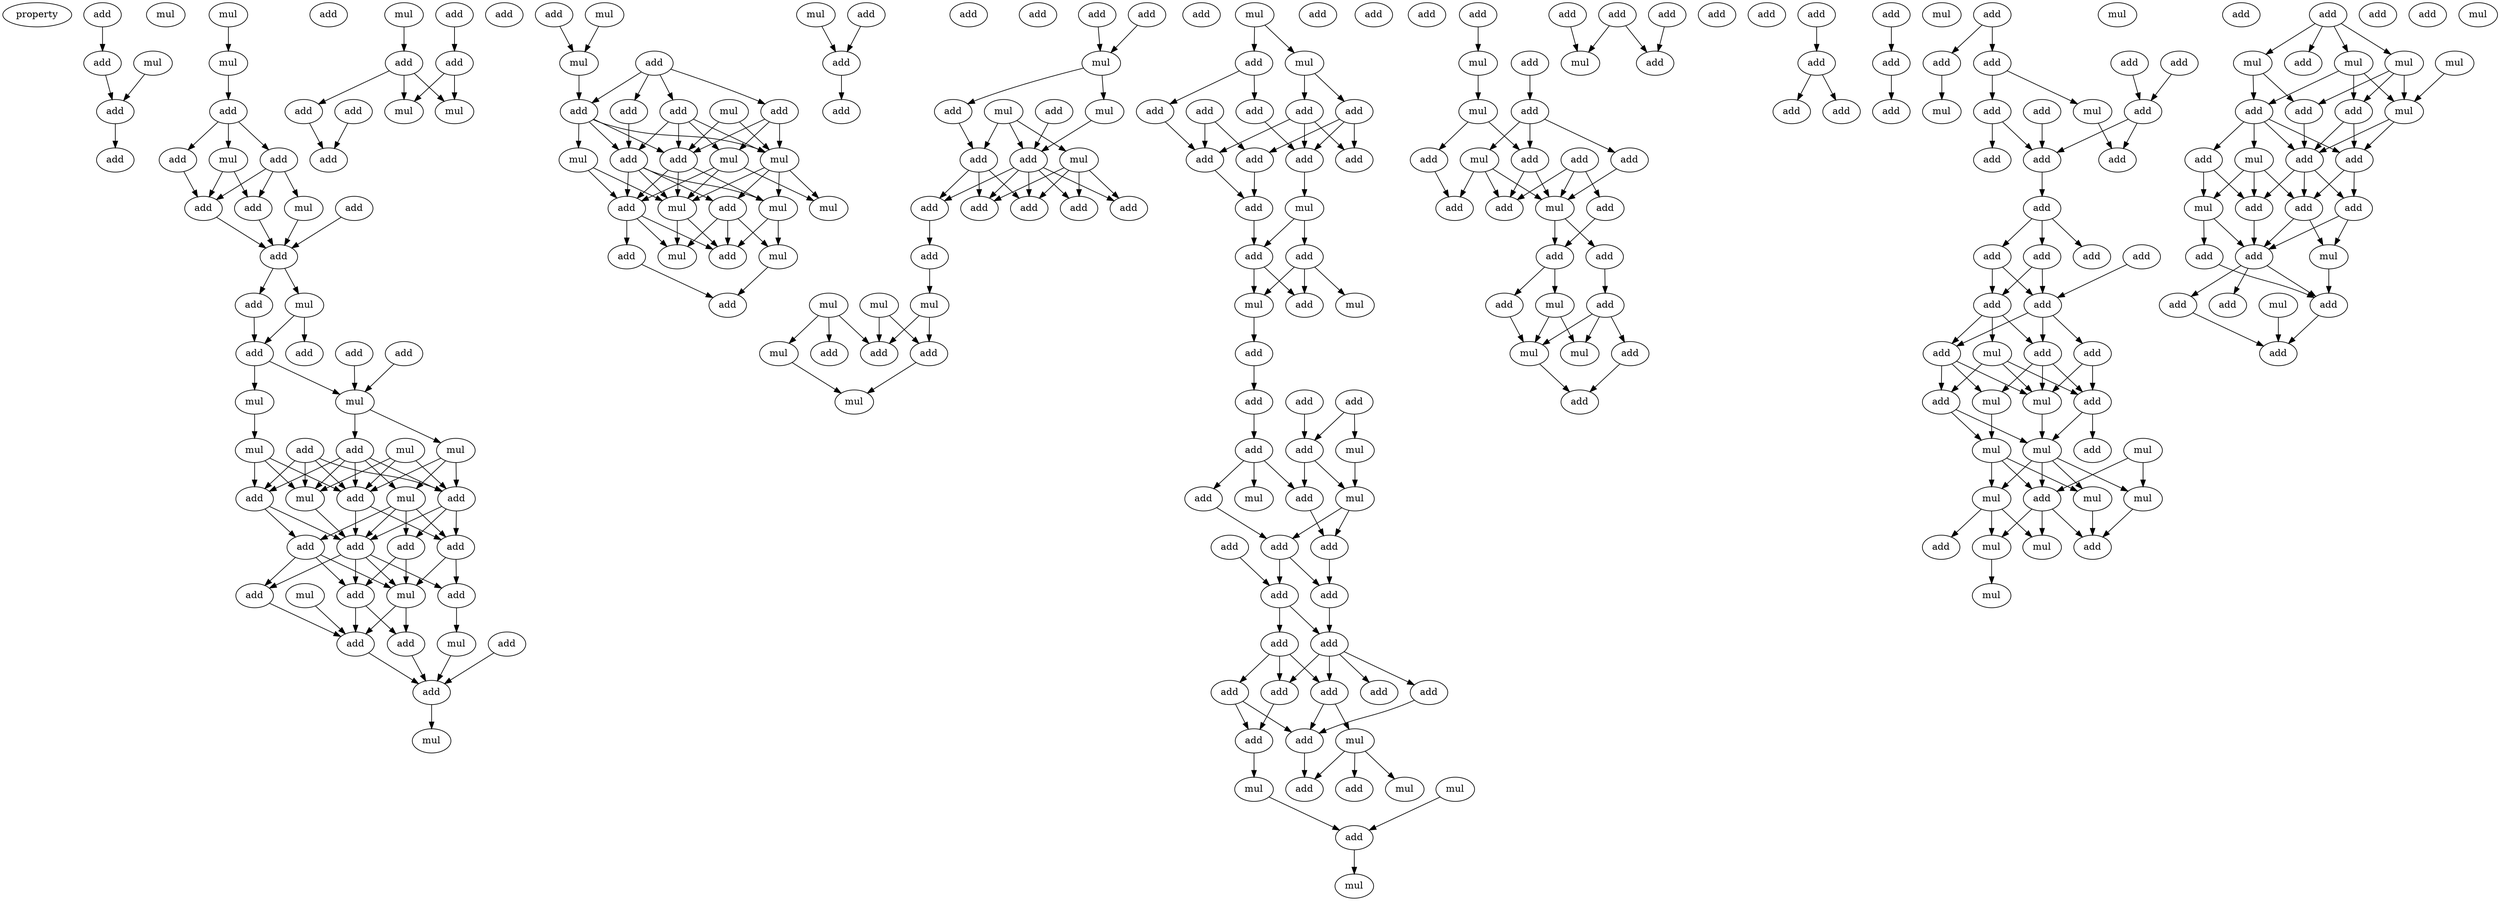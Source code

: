 digraph {
    node [fontcolor=black]
    property [mul=2,lf=1.8]
    0 [ label = add ];
    1 [ label = mul ];
    2 [ label = mul ];
    3 [ label = add ];
    4 [ label = mul ];
    5 [ label = add ];
    6 [ label = mul ];
    7 [ label = add ];
    8 [ label = add ];
    9 [ label = mul ];
    10 [ label = add ];
    11 [ label = add ];
    12 [ label = add ];
    13 [ label = mul ];
    14 [ label = add ];
    15 [ label = add ];
    16 [ label = add ];
    17 [ label = mul ];
    18 [ label = add ];
    19 [ label = add ];
    20 [ label = add ];
    21 [ label = add ];
    22 [ label = add ];
    23 [ label = mul ];
    24 [ label = mul ];
    25 [ label = mul ];
    26 [ label = mul ];
    27 [ label = add ];
    28 [ label = add ];
    29 [ label = mul ];
    30 [ label = add ];
    31 [ label = mul ];
    32 [ label = add ];
    33 [ label = add ];
    34 [ label = mul ];
    35 [ label = add ];
    36 [ label = add ];
    37 [ label = add ];
    38 [ label = add ];
    39 [ label = mul ];
    40 [ label = add ];
    41 [ label = mul ];
    42 [ label = add ];
    43 [ label = add ];
    44 [ label = add ];
    45 [ label = add ];
    46 [ label = mul ];
    47 [ label = add ];
    48 [ label = add ];
    49 [ label = add ];
    50 [ label = mul ];
    51 [ label = mul ];
    52 [ label = add ];
    53 [ label = add ];
    54 [ label = add ];
    55 [ label = add ];
    56 [ label = add ];
    57 [ label = mul ];
    58 [ label = mul ];
    59 [ label = add ];
    60 [ label = add ];
    61 [ label = add ];
    62 [ label = mul ];
    63 [ label = mul ];
    64 [ label = add ];
    65 [ label = add ];
    66 [ label = add ];
    67 [ label = add ];
    68 [ label = add ];
    69 [ label = mul ];
    70 [ label = add ];
    71 [ label = add ];
    72 [ label = mul ];
    73 [ label = mul ];
    74 [ label = mul ];
    75 [ label = mul ];
    76 [ label = mul ];
    77 [ label = add ];
    78 [ label = add ];
    79 [ label = mul ];
    80 [ label = mul ];
    81 [ label = add ];
    82 [ label = mul ];
    83 [ label = add ];
    84 [ label = add ];
    85 [ label = mul ];
    86 [ label = add ];
    87 [ label = add ];
    88 [ label = add ];
    89 [ label = add ];
    90 [ label = add ];
    91 [ label = add ];
    92 [ label = add ];
    93 [ label = mul ];
    94 [ label = mul ];
    95 [ label = add ];
    96 [ label = mul ];
    97 [ label = add ];
    98 [ label = add ];
    99 [ label = add ];
    100 [ label = mul ];
    101 [ label = add ];
    102 [ label = add ];
    103 [ label = add ];
    104 [ label = add ];
    105 [ label = add ];
    106 [ label = add ];
    107 [ label = mul ];
    108 [ label = mul ];
    109 [ label = mul ];
    110 [ label = mul ];
    111 [ label = add ];
    112 [ label = add ];
    113 [ label = add ];
    114 [ label = mul ];
    115 [ label = add ];
    116 [ label = mul ];
    117 [ label = mul ];
    118 [ label = add ];
    119 [ label = add ];
    120 [ label = add ];
    121 [ label = add ];
    122 [ label = add ];
    123 [ label = add ];
    124 [ label = add ];
    125 [ label = add ];
    126 [ label = add ];
    127 [ label = add ];
    128 [ label = add ];
    129 [ label = mul ];
    130 [ label = add ];
    131 [ label = add ];
    132 [ label = mul ];
    133 [ label = add ];
    134 [ label = mul ];
    135 [ label = add ];
    136 [ label = add ];
    137 [ label = add ];
    138 [ label = add ];
    139 [ label = add ];
    140 [ label = mul ];
    141 [ label = add ];
    142 [ label = add ];
    143 [ label = mul ];
    144 [ label = add ];
    145 [ label = mul ];
    146 [ label = add ];
    147 [ label = add ];
    148 [ label = add ];
    149 [ label = add ];
    150 [ label = add ];
    151 [ label = add ];
    152 [ label = add ];
    153 [ label = add ];
    154 [ label = add ];
    155 [ label = add ];
    156 [ label = add ];
    157 [ label = add ];
    158 [ label = add ];
    159 [ label = add ];
    160 [ label = mul ];
    161 [ label = mul ];
    162 [ label = add ];
    163 [ label = mul ];
    164 [ label = mul ];
    165 [ label = add ];
    166 [ label = add ];
    167 [ label = mul ];
    168 [ label = add ];
    169 [ label = add ];
    170 [ label = add ];
    171 [ label = add ];
    172 [ label = add ];
    173 [ label = mul ];
    174 [ label = mul ];
    175 [ label = add ];
    176 [ label = add ];
    177 [ label = add ];
    178 [ label = mul ];
    179 [ label = add ];
    180 [ label = add ];
    181 [ label = add ];
    182 [ label = add ];
    183 [ label = mul ];
    184 [ label = add ];
    185 [ label = add ];
    186 [ label = add ];
    187 [ label = add ];
    188 [ label = mul ];
    189 [ label = add ];
    190 [ label = mul ];
    191 [ label = mul ];
    192 [ label = add ];
    193 [ label = add ];
    194 [ label = add ];
    195 [ label = add ];
    196 [ label = add ];
    197 [ label = add ];
    198 [ label = mul ];
    199 [ label = add ];
    200 [ label = add ];
    201 [ label = add ];
    202 [ label = add ];
    203 [ label = add ];
    204 [ label = mul ];
    205 [ label = add ];
    206 [ label = add ];
    207 [ label = add ];
    208 [ label = add ];
    209 [ label = add ];
    210 [ label = mul ];
    211 [ label = add ];
    212 [ label = add ];
    213 [ label = add ];
    214 [ label = add ];
    215 [ label = add ];
    216 [ label = mul ];
    217 [ label = mul ];
    218 [ label = add ];
    219 [ label = add ];
    220 [ label = add ];
    221 [ label = add ];
    222 [ label = add ];
    223 [ label = add ];
    224 [ label = add ];
    225 [ label = add ];
    226 [ label = add ];
    227 [ label = add ];
    228 [ label = add ];
    229 [ label = add ];
    230 [ label = add ];
    231 [ label = mul ];
    232 [ label = add ];
    233 [ label = add ];
    234 [ label = add ];
    235 [ label = mul ];
    236 [ label = add ];
    237 [ label = mul ];
    238 [ label = add ];
    239 [ label = mul ];
    240 [ label = mul ];
    241 [ label = mul ];
    242 [ label = mul ];
    243 [ label = mul ];
    244 [ label = add ];
    245 [ label = mul ];
    246 [ label = mul ];
    247 [ label = mul ];
    248 [ label = add ];
    249 [ label = add ];
    250 [ label = add ];
    251 [ label = mul ];
    252 [ label = add ];
    253 [ label = add ];
    254 [ label = mul ];
    255 [ label = mul ];
    256 [ label = mul ];
    257 [ label = mul ];
    258 [ label = add ];
    259 [ label = add ];
    260 [ label = mul ];
    261 [ label = add ];
    262 [ label = add ];
    263 [ label = add ];
    264 [ label = add ];
    265 [ label = mul ];
    266 [ label = add ];
    267 [ label = mul ];
    268 [ label = add ];
    269 [ label = add ];
    270 [ label = add ];
    271 [ label = mul ];
    272 [ label = add ];
    273 [ label = add ];
    274 [ label = mul ];
    275 [ label = add ];
    276 [ label = add ];
    277 [ label = add ];
    278 [ label = add ];
    279 [ label = add ];
    280 [ label = mul ];
    0 -> 3 [ name = 0 ];
    2 -> 5 [ name = 1 ];
    3 -> 5 [ name = 2 ];
    4 -> 6 [ name = 3 ];
    5 -> 7 [ name = 4 ];
    6 -> 8 [ name = 5 ];
    8 -> 9 [ name = 6 ];
    8 -> 10 [ name = 7 ];
    8 -> 11 [ name = 8 ];
    9 -> 14 [ name = 9 ];
    9 -> 15 [ name = 10 ];
    10 -> 13 [ name = 11 ];
    10 -> 14 [ name = 12 ];
    10 -> 15 [ name = 13 ];
    11 -> 14 [ name = 14 ];
    12 -> 16 [ name = 15 ];
    13 -> 16 [ name = 16 ];
    14 -> 16 [ name = 17 ];
    15 -> 16 [ name = 18 ];
    16 -> 17 [ name = 19 ];
    16 -> 18 [ name = 20 ];
    17 -> 20 [ name = 21 ];
    17 -> 21 [ name = 22 ];
    18 -> 20 [ name = 23 ];
    19 -> 23 [ name = 24 ];
    20 -> 23 [ name = 25 ];
    20 -> 24 [ name = 26 ];
    22 -> 23 [ name = 27 ];
    23 -> 27 [ name = 28 ];
    23 -> 29 [ name = 29 ];
    24 -> 25 [ name = 30 ];
    25 -> 30 [ name = 31 ];
    25 -> 33 [ name = 32 ];
    25 -> 34 [ name = 33 ];
    26 -> 30 [ name = 34 ];
    26 -> 32 [ name = 35 ];
    26 -> 34 [ name = 36 ];
    27 -> 30 [ name = 37 ];
    27 -> 31 [ name = 38 ];
    27 -> 32 [ name = 39 ];
    27 -> 33 [ name = 40 ];
    27 -> 34 [ name = 41 ];
    28 -> 30 [ name = 42 ];
    28 -> 32 [ name = 43 ];
    28 -> 33 [ name = 44 ];
    28 -> 34 [ name = 45 ];
    29 -> 30 [ name = 46 ];
    29 -> 31 [ name = 47 ];
    29 -> 32 [ name = 48 ];
    30 -> 35 [ name = 49 ];
    30 -> 37 [ name = 50 ];
    31 -> 35 [ name = 51 ];
    31 -> 36 [ name = 52 ];
    31 -> 37 [ name = 53 ];
    31 -> 38 [ name = 54 ];
    32 -> 35 [ name = 55 ];
    32 -> 37 [ name = 56 ];
    32 -> 38 [ name = 57 ];
    33 -> 35 [ name = 58 ];
    33 -> 36 [ name = 59 ];
    34 -> 35 [ name = 60 ];
    35 -> 39 [ name = 61 ];
    35 -> 40 [ name = 62 ];
    35 -> 42 [ name = 63 ];
    35 -> 43 [ name = 64 ];
    36 -> 39 [ name = 65 ];
    36 -> 42 [ name = 66 ];
    36 -> 43 [ name = 67 ];
    37 -> 39 [ name = 68 ];
    37 -> 40 [ name = 69 ];
    38 -> 39 [ name = 70 ];
    38 -> 42 [ name = 71 ];
    39 -> 45 [ name = 72 ];
    39 -> 47 [ name = 73 ];
    40 -> 46 [ name = 74 ];
    41 -> 47 [ name = 75 ];
    42 -> 45 [ name = 76 ];
    42 -> 47 [ name = 77 ];
    43 -> 47 [ name = 78 ];
    44 -> 48 [ name = 79 ];
    45 -> 48 [ name = 80 ];
    46 -> 48 [ name = 81 ];
    47 -> 48 [ name = 82 ];
    48 -> 50 [ name = 83 ];
    51 -> 53 [ name = 84 ];
    52 -> 54 [ name = 85 ];
    53 -> 56 [ name = 86 ];
    53 -> 57 [ name = 87 ];
    53 -> 58 [ name = 88 ];
    54 -> 57 [ name = 89 ];
    54 -> 58 [ name = 90 ];
    56 -> 60 [ name = 91 ];
    59 -> 60 [ name = 92 ];
    61 -> 63 [ name = 93 ];
    62 -> 63 [ name = 94 ];
    63 -> 67 [ name = 95 ];
    64 -> 65 [ name = 96 ];
    64 -> 66 [ name = 97 ];
    64 -> 67 [ name = 98 ];
    64 -> 68 [ name = 99 ];
    65 -> 70 [ name = 100 ];
    65 -> 72 [ name = 101 ];
    65 -> 74 [ name = 102 ];
    66 -> 71 [ name = 103 ];
    67 -> 70 [ name = 104 ];
    67 -> 71 [ name = 105 ];
    67 -> 73 [ name = 106 ];
    67 -> 74 [ name = 107 ];
    68 -> 70 [ name = 108 ];
    68 -> 71 [ name = 109 ];
    68 -> 72 [ name = 110 ];
    68 -> 74 [ name = 111 ];
    69 -> 70 [ name = 112 ];
    69 -> 74 [ name = 113 ];
    70 -> 76 [ name = 114 ];
    70 -> 77 [ name = 115 ];
    70 -> 79 [ name = 116 ];
    71 -> 76 [ name = 117 ];
    71 -> 77 [ name = 118 ];
    71 -> 78 [ name = 119 ];
    71 -> 79 [ name = 120 ];
    72 -> 75 [ name = 121 ];
    72 -> 76 [ name = 122 ];
    72 -> 77 [ name = 123 ];
    73 -> 76 [ name = 124 ];
    73 -> 77 [ name = 125 ];
    74 -> 75 [ name = 126 ];
    74 -> 76 [ name = 127 ];
    74 -> 78 [ name = 128 ];
    74 -> 79 [ name = 129 ];
    76 -> 82 [ name = 130 ];
    76 -> 83 [ name = 131 ];
    77 -> 81 [ name = 132 ];
    77 -> 82 [ name = 133 ];
    77 -> 83 [ name = 134 ];
    78 -> 80 [ name = 135 ];
    78 -> 82 [ name = 136 ];
    78 -> 83 [ name = 137 ];
    79 -> 80 [ name = 138 ];
    79 -> 83 [ name = 139 ];
    80 -> 84 [ name = 140 ];
    81 -> 84 [ name = 141 ];
    85 -> 88 [ name = 142 ];
    86 -> 88 [ name = 143 ];
    88 -> 92 [ name = 144 ];
    90 -> 93 [ name = 145 ];
    91 -> 93 [ name = 146 ];
    93 -> 96 [ name = 147 ];
    93 -> 97 [ name = 148 ];
    94 -> 98 [ name = 149 ];
    94 -> 99 [ name = 150 ];
    94 -> 100 [ name = 151 ];
    95 -> 99 [ name = 152 ];
    96 -> 99 [ name = 153 ];
    97 -> 98 [ name = 154 ];
    98 -> 101 [ name = 155 ];
    98 -> 103 [ name = 156 ];
    98 -> 104 [ name = 157 ];
    99 -> 101 [ name = 158 ];
    99 -> 102 [ name = 159 ];
    99 -> 103 [ name = 160 ];
    99 -> 104 [ name = 161 ];
    99 -> 105 [ name = 162 ];
    100 -> 101 [ name = 163 ];
    100 -> 102 [ name = 164 ];
    100 -> 104 [ name = 165 ];
    100 -> 105 [ name = 166 ];
    103 -> 106 [ name = 167 ];
    106 -> 108 [ name = 168 ];
    107 -> 110 [ name = 169 ];
    107 -> 111 [ name = 170 ];
    107 -> 113 [ name = 171 ];
    108 -> 112 [ name = 172 ];
    108 -> 113 [ name = 173 ];
    109 -> 112 [ name = 174 ];
    109 -> 113 [ name = 175 ];
    110 -> 114 [ name = 176 ];
    112 -> 114 [ name = 177 ];
    116 -> 117 [ name = 178 ];
    116 -> 118 [ name = 179 ];
    117 -> 121 [ name = 180 ];
    117 -> 123 [ name = 181 ];
    118 -> 119 [ name = 182 ];
    118 -> 120 [ name = 183 ];
    119 -> 124 [ name = 184 ];
    120 -> 126 [ name = 185 ];
    121 -> 124 [ name = 186 ];
    121 -> 125 [ name = 187 ];
    121 -> 127 [ name = 188 ];
    122 -> 126 [ name = 189 ];
    122 -> 127 [ name = 190 ];
    123 -> 124 [ name = 191 ];
    123 -> 125 [ name = 192 ];
    123 -> 126 [ name = 193 ];
    124 -> 129 [ name = 194 ];
    126 -> 128 [ name = 195 ];
    127 -> 128 [ name = 196 ];
    128 -> 130 [ name = 197 ];
    129 -> 130 [ name = 198 ];
    129 -> 131 [ name = 199 ];
    130 -> 133 [ name = 200 ];
    130 -> 134 [ name = 201 ];
    131 -> 132 [ name = 202 ];
    131 -> 133 [ name = 203 ];
    131 -> 134 [ name = 204 ];
    134 -> 135 [ name = 205 ];
    135 -> 138 [ name = 206 ];
    136 -> 141 [ name = 207 ];
    137 -> 140 [ name = 208 ];
    137 -> 141 [ name = 209 ];
    138 -> 139 [ name = 210 ];
    139 -> 142 [ name = 211 ];
    139 -> 143 [ name = 212 ];
    139 -> 144 [ name = 213 ];
    140 -> 145 [ name = 214 ];
    141 -> 144 [ name = 215 ];
    141 -> 145 [ name = 216 ];
    142 -> 148 [ name = 217 ];
    144 -> 146 [ name = 218 ];
    145 -> 146 [ name = 219 ];
    145 -> 148 [ name = 220 ];
    146 -> 149 [ name = 221 ];
    147 -> 150 [ name = 222 ];
    148 -> 149 [ name = 223 ];
    148 -> 150 [ name = 224 ];
    149 -> 152 [ name = 225 ];
    150 -> 151 [ name = 226 ];
    150 -> 152 [ name = 227 ];
    151 -> 153 [ name = 228 ];
    151 -> 155 [ name = 229 ];
    151 -> 157 [ name = 230 ];
    152 -> 153 [ name = 231 ];
    152 -> 154 [ name = 232 ];
    152 -> 155 [ name = 233 ];
    152 -> 156 [ name = 234 ];
    153 -> 159 [ name = 235 ];
    153 -> 160 [ name = 236 ];
    154 -> 159 [ name = 237 ];
    155 -> 158 [ name = 238 ];
    157 -> 158 [ name = 239 ];
    157 -> 159 [ name = 240 ];
    158 -> 163 [ name = 241 ];
    159 -> 165 [ name = 242 ];
    160 -> 162 [ name = 243 ];
    160 -> 164 [ name = 244 ];
    160 -> 165 [ name = 245 ];
    161 -> 166 [ name = 246 ];
    163 -> 166 [ name = 247 ];
    166 -> 167 [ name = 248 ];
    171 -> 173 [ name = 249 ];
    172 -> 175 [ name = 250 ];
    173 -> 174 [ name = 251 ];
    174 -> 176 [ name = 252 ];
    174 -> 180 [ name = 253 ];
    175 -> 177 [ name = 254 ];
    175 -> 178 [ name = 255 ];
    175 -> 180 [ name = 256 ];
    176 -> 182 [ name = 257 ];
    177 -> 183 [ name = 258 ];
    178 -> 181 [ name = 259 ];
    178 -> 182 [ name = 260 ];
    178 -> 183 [ name = 261 ];
    179 -> 181 [ name = 262 ];
    179 -> 183 [ name = 263 ];
    179 -> 184 [ name = 264 ];
    180 -> 181 [ name = 265 ];
    180 -> 183 [ name = 266 ];
    183 -> 185 [ name = 267 ];
    183 -> 186 [ name = 268 ];
    184 -> 185 [ name = 269 ];
    185 -> 187 [ name = 270 ];
    185 -> 188 [ name = 271 ];
    186 -> 189 [ name = 272 ];
    187 -> 191 [ name = 273 ];
    188 -> 190 [ name = 274 ];
    188 -> 191 [ name = 275 ];
    189 -> 190 [ name = 276 ];
    189 -> 191 [ name = 277 ];
    189 -> 192 [ name = 278 ];
    191 -> 193 [ name = 279 ];
    192 -> 193 [ name = 280 ];
    194 -> 198 [ name = 281 ];
    195 -> 197 [ name = 282 ];
    196 -> 197 [ name = 283 ];
    196 -> 198 [ name = 284 ];
    201 -> 205 [ name = 285 ];
    202 -> 203 [ name = 286 ];
    203 -> 208 [ name = 287 ];
    205 -> 206 [ name = 288 ];
    205 -> 207 [ name = 289 ];
    209 -> 211 [ name = 290 ];
    209 -> 212 [ name = 291 ];
    211 -> 217 [ name = 292 ];
    212 -> 215 [ name = 293 ];
    212 -> 216 [ name = 294 ];
    213 -> 219 [ name = 295 ];
    214 -> 219 [ name = 296 ];
    215 -> 220 [ name = 297 ];
    215 -> 222 [ name = 298 ];
    216 -> 221 [ name = 299 ];
    218 -> 220 [ name = 300 ];
    219 -> 220 [ name = 301 ];
    219 -> 221 [ name = 302 ];
    220 -> 223 [ name = 303 ];
    223 -> 224 [ name = 304 ];
    223 -> 225 [ name = 305 ];
    223 -> 227 [ name = 306 ];
    224 -> 228 [ name = 307 ];
    224 -> 229 [ name = 308 ];
    226 -> 229 [ name = 309 ];
    227 -> 228 [ name = 310 ];
    227 -> 229 [ name = 311 ];
    228 -> 230 [ name = 312 ];
    228 -> 231 [ name = 313 ];
    228 -> 233 [ name = 314 ];
    229 -> 230 [ name = 315 ];
    229 -> 232 [ name = 316 ];
    229 -> 233 [ name = 317 ];
    230 -> 234 [ name = 318 ];
    230 -> 235 [ name = 319 ];
    230 -> 237 [ name = 320 ];
    231 -> 234 [ name = 321 ];
    231 -> 236 [ name = 322 ];
    231 -> 237 [ name = 323 ];
    232 -> 234 [ name = 324 ];
    232 -> 237 [ name = 325 ];
    233 -> 235 [ name = 326 ];
    233 -> 236 [ name = 327 ];
    233 -> 237 [ name = 328 ];
    234 -> 238 [ name = 329 ];
    234 -> 240 [ name = 330 ];
    235 -> 239 [ name = 331 ];
    236 -> 239 [ name = 332 ];
    236 -> 240 [ name = 333 ];
    237 -> 240 [ name = 334 ];
    239 -> 243 [ name = 335 ];
    239 -> 244 [ name = 336 ];
    239 -> 245 [ name = 337 ];
    240 -> 242 [ name = 338 ];
    240 -> 243 [ name = 339 ];
    240 -> 244 [ name = 340 ];
    240 -> 245 [ name = 341 ];
    241 -> 242 [ name = 342 ];
    241 -> 244 [ name = 343 ];
    242 -> 249 [ name = 344 ];
    243 -> 249 [ name = 345 ];
    244 -> 246 [ name = 346 ];
    244 -> 247 [ name = 347 ];
    244 -> 249 [ name = 348 ];
    245 -> 246 [ name = 349 ];
    245 -> 247 [ name = 350 ];
    245 -> 250 [ name = 351 ];
    246 -> 251 [ name = 352 ];
    252 -> 253 [ name = 353 ];
    252 -> 255 [ name = 354 ];
    252 -> 256 [ name = 355 ];
    252 -> 257 [ name = 356 ];
    254 -> 260 [ name = 357 ];
    255 -> 258 [ name = 358 ];
    255 -> 259 [ name = 359 ];
    255 -> 260 [ name = 360 ];
    256 -> 258 [ name = 361 ];
    256 -> 261 [ name = 362 ];
    257 -> 259 [ name = 363 ];
    257 -> 260 [ name = 364 ];
    257 -> 261 [ name = 365 ];
    258 -> 262 [ name = 366 ];
    258 -> 263 [ name = 367 ];
    258 -> 264 [ name = 368 ];
    258 -> 265 [ name = 369 ];
    259 -> 263 [ name = 370 ];
    259 -> 264 [ name = 371 ];
    260 -> 263 [ name = 372 ];
    260 -> 264 [ name = 373 ];
    261 -> 263 [ name = 374 ];
    262 -> 267 [ name = 375 ];
    262 -> 268 [ name = 376 ];
    263 -> 266 [ name = 377 ];
    263 -> 268 [ name = 378 ];
    263 -> 269 [ name = 379 ];
    264 -> 266 [ name = 380 ];
    264 -> 269 [ name = 381 ];
    265 -> 267 [ name = 382 ];
    265 -> 268 [ name = 383 ];
    265 -> 269 [ name = 384 ];
    266 -> 270 [ name = 385 ];
    266 -> 271 [ name = 386 ];
    267 -> 270 [ name = 387 ];
    267 -> 272 [ name = 388 ];
    268 -> 270 [ name = 389 ];
    269 -> 270 [ name = 390 ];
    269 -> 271 [ name = 391 ];
    270 -> 273 [ name = 392 ];
    270 -> 275 [ name = 393 ];
    270 -> 276 [ name = 394 ];
    271 -> 275 [ name = 395 ];
    272 -> 275 [ name = 396 ];
    273 -> 277 [ name = 397 ];
    274 -> 277 [ name = 398 ];
    275 -> 277 [ name = 399 ];
}
